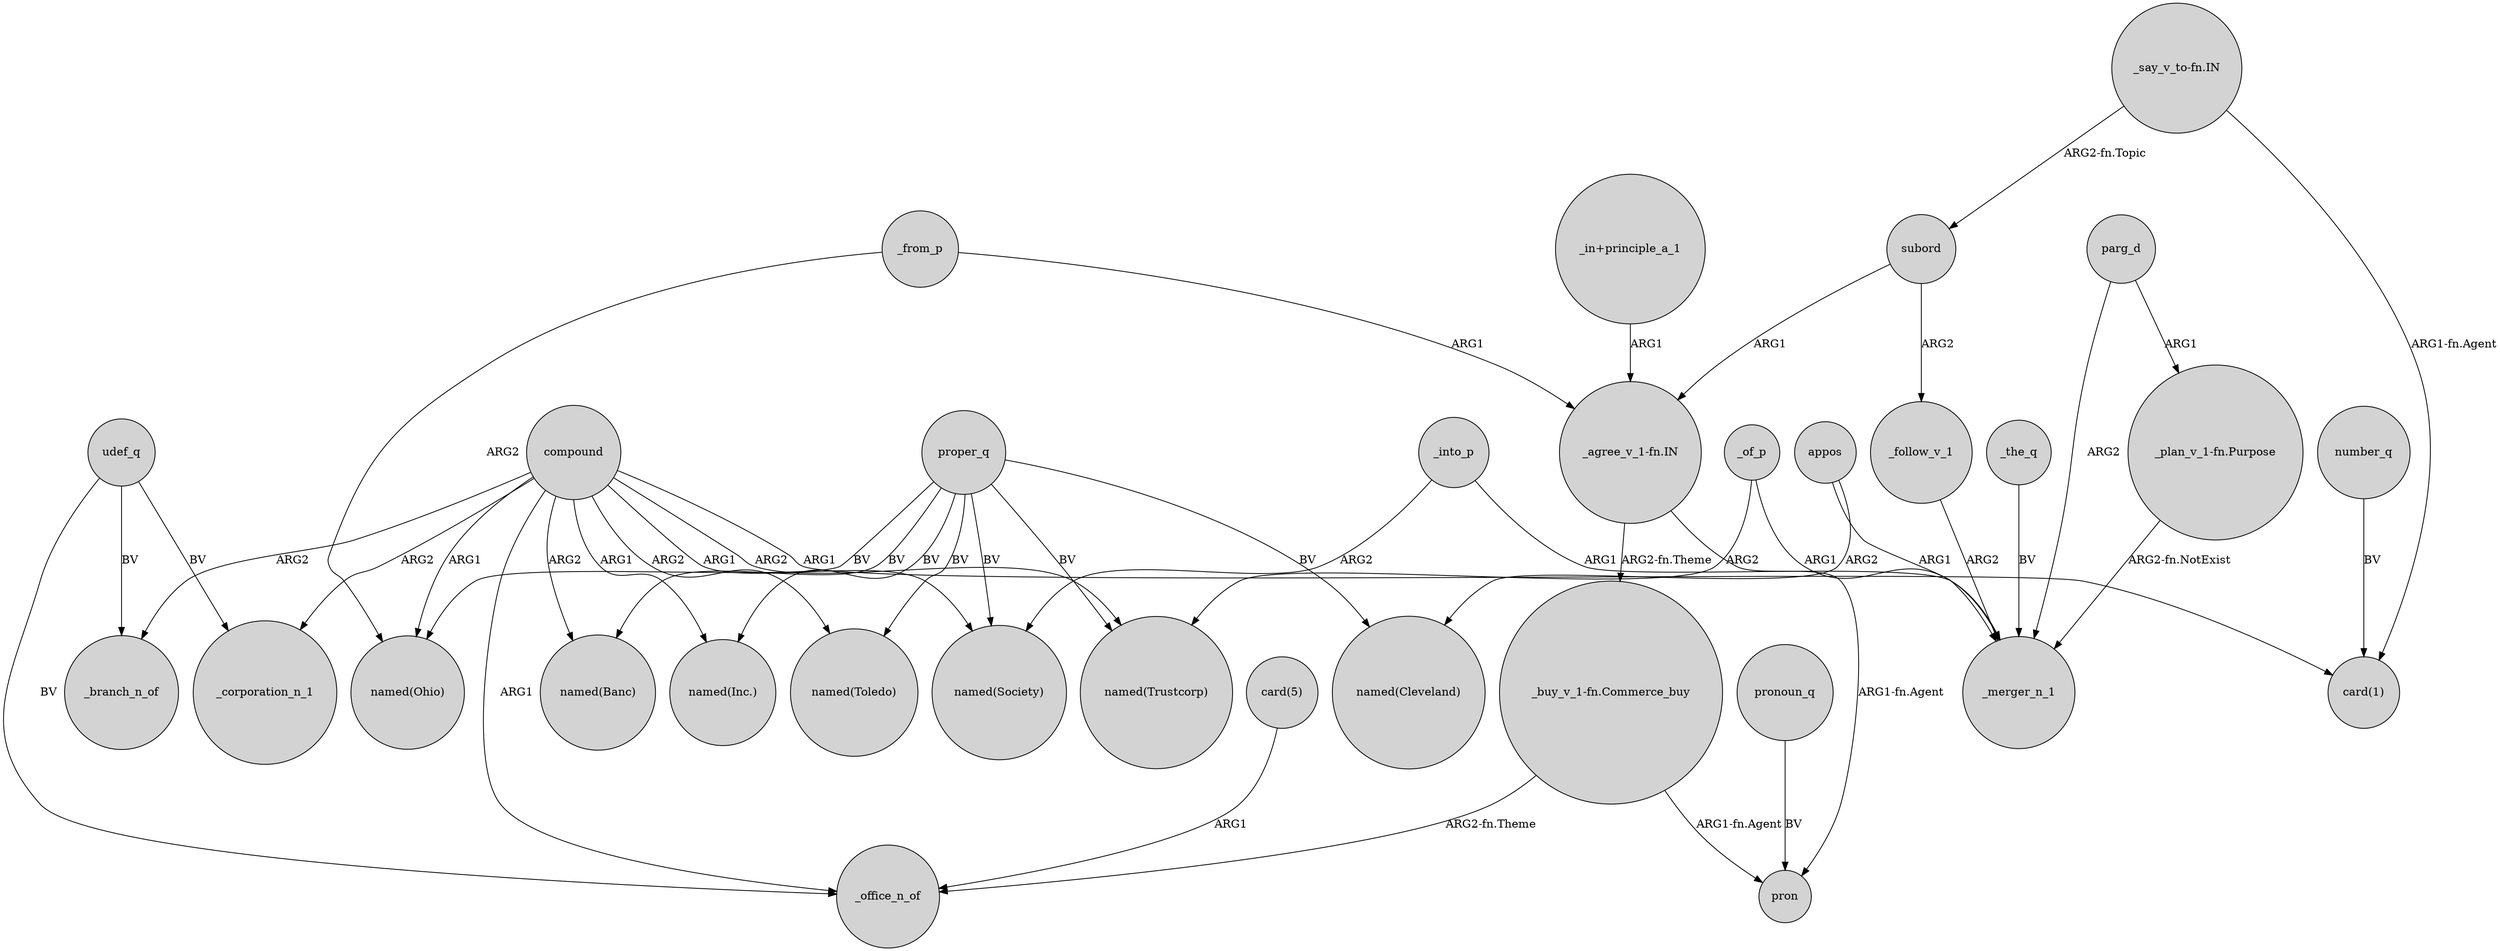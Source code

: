 digraph {
	node [shape=circle style=filled]
	compound -> "named(Ohio)" [label=ARG1]
	"_agree_v_1-fn.IN" -> "_buy_v_1-fn.Commerce_buy" [label="ARG2-fn.Theme"]
	"_in+principle_a_1" -> "_agree_v_1-fn.IN" [label=ARG1]
	udef_q -> _office_n_of [label=BV]
	proper_q -> "named(Inc.)" [label=BV]
	proper_q -> "named(Toledo)" [label=BV]
	appos -> "named(Cleveland)" [label=ARG2]
	proper_q -> "named(Banc)" [label=BV]
	udef_q -> _branch_n_of [label=BV]
	proper_q -> "named(Society)" [label=BV]
	"_say_v_to-fn.IN" -> "card(1)" [label="ARG1-fn.Agent"]
	"_buy_v_1-fn.Commerce_buy" -> pron [label="ARG1-fn.Agent"]
	compound -> "named(Banc)" [label=ARG2]
	compound -> "named(Society)" [label=ARG1]
	_from_p -> "named(Ohio)" [label=ARG2]
	compound -> _corporation_n_1 [label=ARG2]
	"_agree_v_1-fn.IN" -> pron [label="ARG1-fn.Agent"]
	_of_p -> _merger_n_1 [label=ARG1]
	compound -> _office_n_of [label=ARG1]
	subord -> _follow_v_1 [label=ARG2]
	proper_q -> "named(Ohio)" [label=BV]
	_the_q -> _merger_n_1 [label=BV]
	_of_p -> "named(Trustcorp)" [label=ARG2]
	"card(5)" -> _office_n_of [label=ARG1]
	proper_q -> "named(Trustcorp)" [label=BV]
	parg_d -> _merger_n_1 [label=ARG2]
	pronoun_q -> pron [label=BV]
	udef_q -> _corporation_n_1 [label=BV]
	subord -> "_agree_v_1-fn.IN" [label=ARG1]
	"_plan_v_1-fn.Purpose" -> _merger_n_1 [label="ARG2-fn.NotExist"]
	"_buy_v_1-fn.Commerce_buy" -> _office_n_of [label="ARG2-fn.Theme"]
	appos -> _merger_n_1 [label=ARG1]
	compound -> _branch_n_of [label=ARG2]
	_from_p -> "_agree_v_1-fn.IN" [label=ARG1]
	"_say_v_to-fn.IN" -> subord [label="ARG2-fn.Topic"]
	parg_d -> "_plan_v_1-fn.Purpose" [label=ARG1]
	number_q -> "card(1)" [label=BV]
	_into_p -> _merger_n_1 [label=ARG1]
	compound -> "card(1)" [label=ARG1]
	compound -> "named(Toledo)" [label=ARG2]
	_follow_v_1 -> _merger_n_1 [label=ARG2]
	_into_p -> "named(Society)" [label=ARG2]
	proper_q -> "named(Cleveland)" [label=BV]
	compound -> "named(Trustcorp)" [label=ARG2]
	compound -> "named(Inc.)" [label=ARG1]
}
